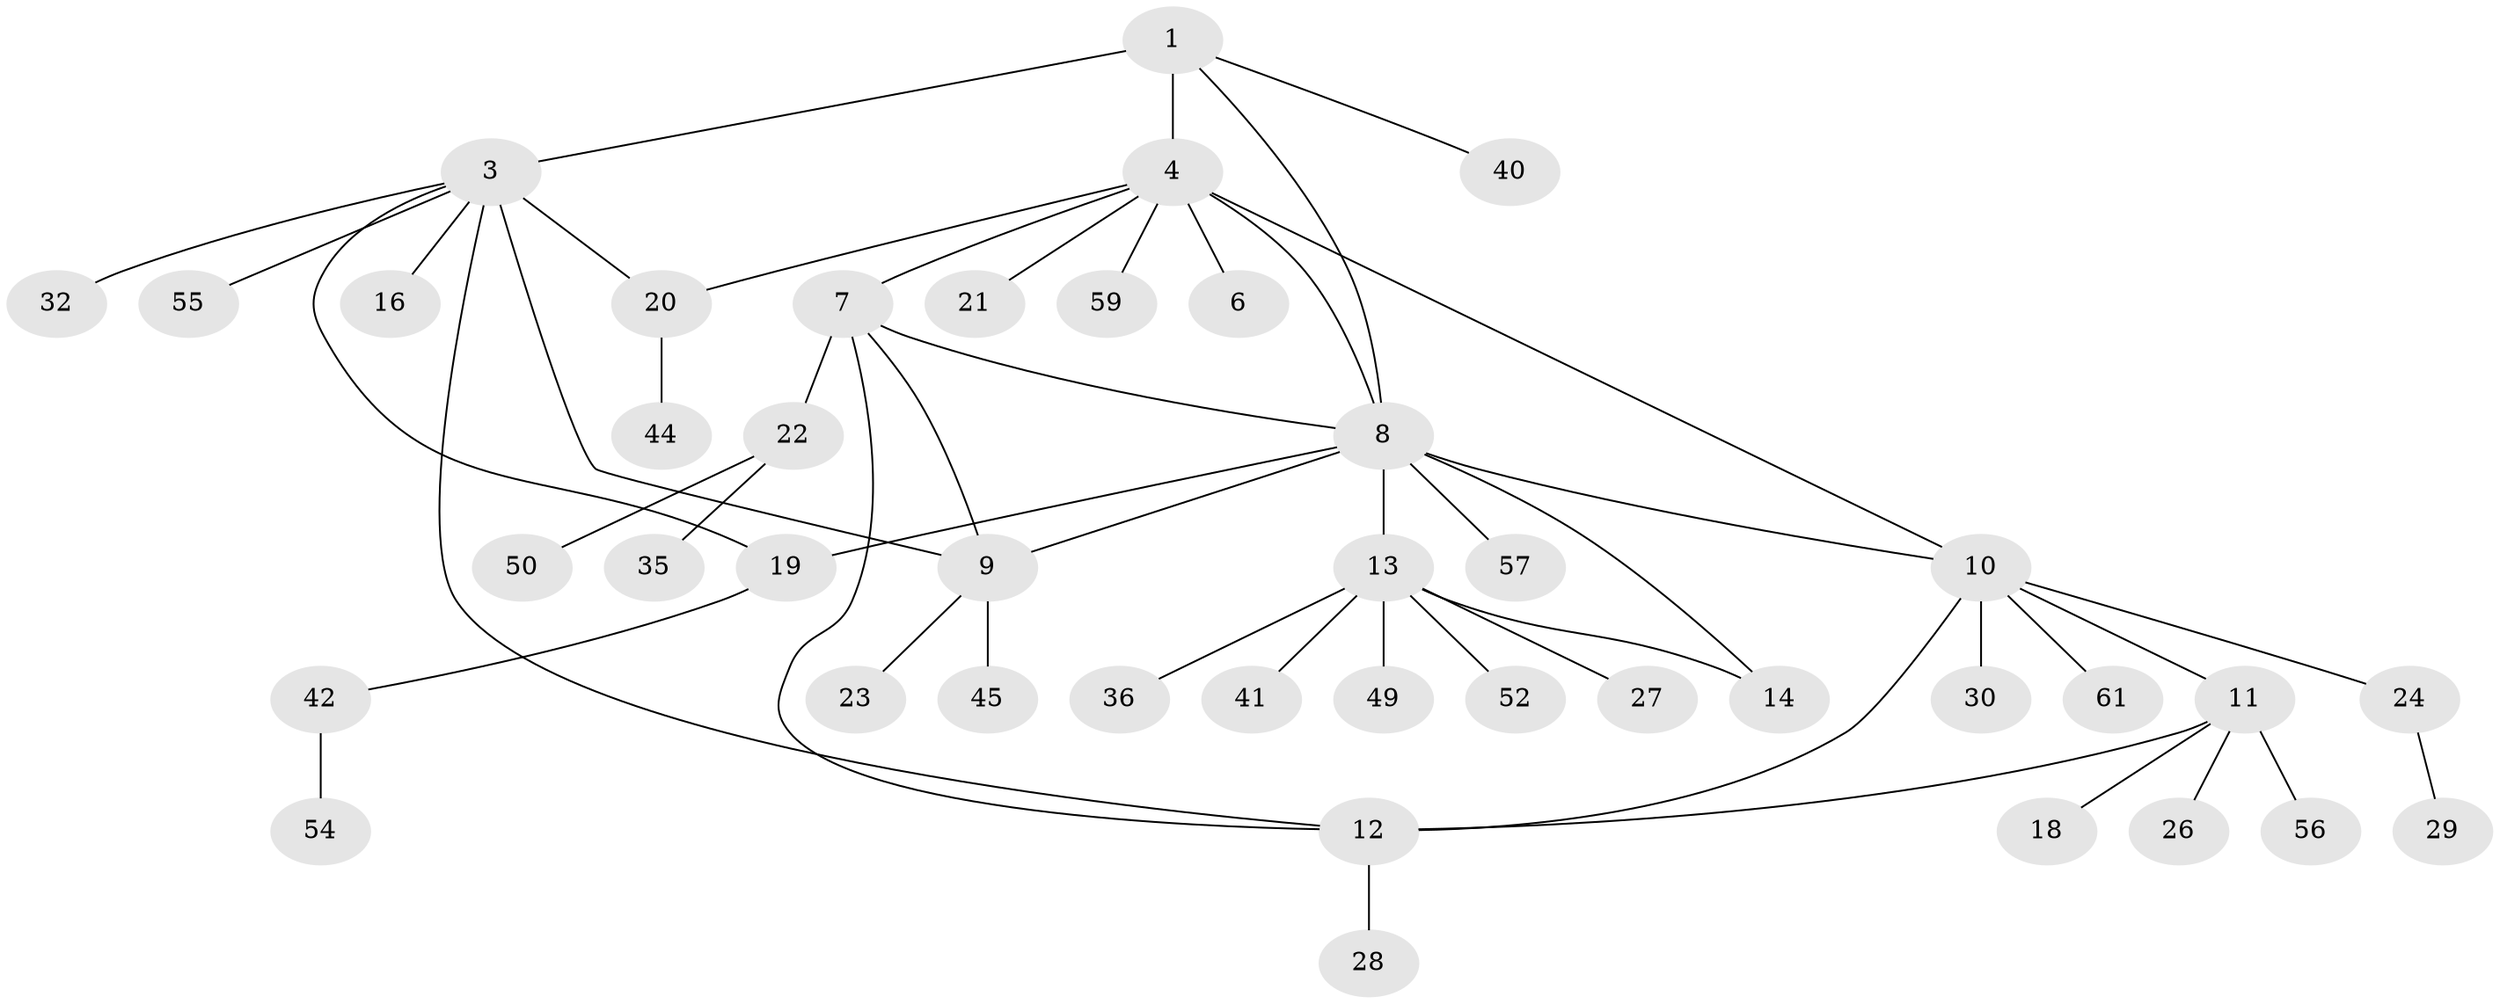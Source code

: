 // Generated by graph-tools (version 1.1) at 2025/24/03/03/25 07:24:14]
// undirected, 42 vertices, 52 edges
graph export_dot {
graph [start="1"]
  node [color=gray90,style=filled];
  1 [super="+2"];
  3 [super="+43"];
  4 [super="+5"];
  6;
  7;
  8 [super="+15"];
  9 [super="+33"];
  10 [super="+17"];
  11 [super="+46"];
  12 [super="+39"];
  13 [super="+31"];
  14;
  16;
  18 [super="+53"];
  19 [super="+25"];
  20 [super="+38"];
  21;
  22 [super="+37"];
  23;
  24 [super="+47"];
  26;
  27 [super="+34"];
  28;
  29;
  30;
  32 [super="+51"];
  35;
  36;
  40 [super="+48"];
  41;
  42 [super="+58"];
  44;
  45;
  49;
  50;
  52;
  54;
  55 [super="+60"];
  56;
  57;
  59;
  61;
  1 -- 3 [weight=2];
  1 -- 4;
  1 -- 40;
  1 -- 8;
  3 -- 9;
  3 -- 12;
  3 -- 16;
  3 -- 19;
  3 -- 32;
  3 -- 55;
  3 -- 20;
  4 -- 6 [weight=2];
  4 -- 7;
  4 -- 20;
  4 -- 21;
  4 -- 8;
  4 -- 10;
  4 -- 59;
  7 -- 8;
  7 -- 9;
  7 -- 12;
  7 -- 22;
  8 -- 9;
  8 -- 10;
  8 -- 13;
  8 -- 14;
  8 -- 57;
  8 -- 19;
  9 -- 23;
  9 -- 45;
  10 -- 11;
  10 -- 12;
  10 -- 24;
  10 -- 30;
  10 -- 61;
  11 -- 12;
  11 -- 18;
  11 -- 26;
  11 -- 56;
  12 -- 28;
  13 -- 14;
  13 -- 27;
  13 -- 36;
  13 -- 41;
  13 -- 49;
  13 -- 52;
  19 -- 42;
  20 -- 44;
  22 -- 35;
  22 -- 50;
  24 -- 29;
  42 -- 54;
}
